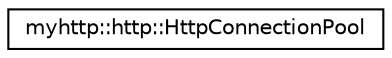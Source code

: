 digraph "Graphical Class Hierarchy"
{
 // LATEX_PDF_SIZE
  edge [fontname="Helvetica",fontsize="10",labelfontname="Helvetica",labelfontsize="10"];
  node [fontname="Helvetica",fontsize="10",shape=record];
  rankdir="LR";
  Node0 [label="myhttp::http::HttpConnectionPool",height=0.2,width=0.4,color="black", fillcolor="white", style="filled",URL="$classmyhttp_1_1http_1_1HttpConnectionPool.html",tooltip="HTTP客户端连接池"];
}
